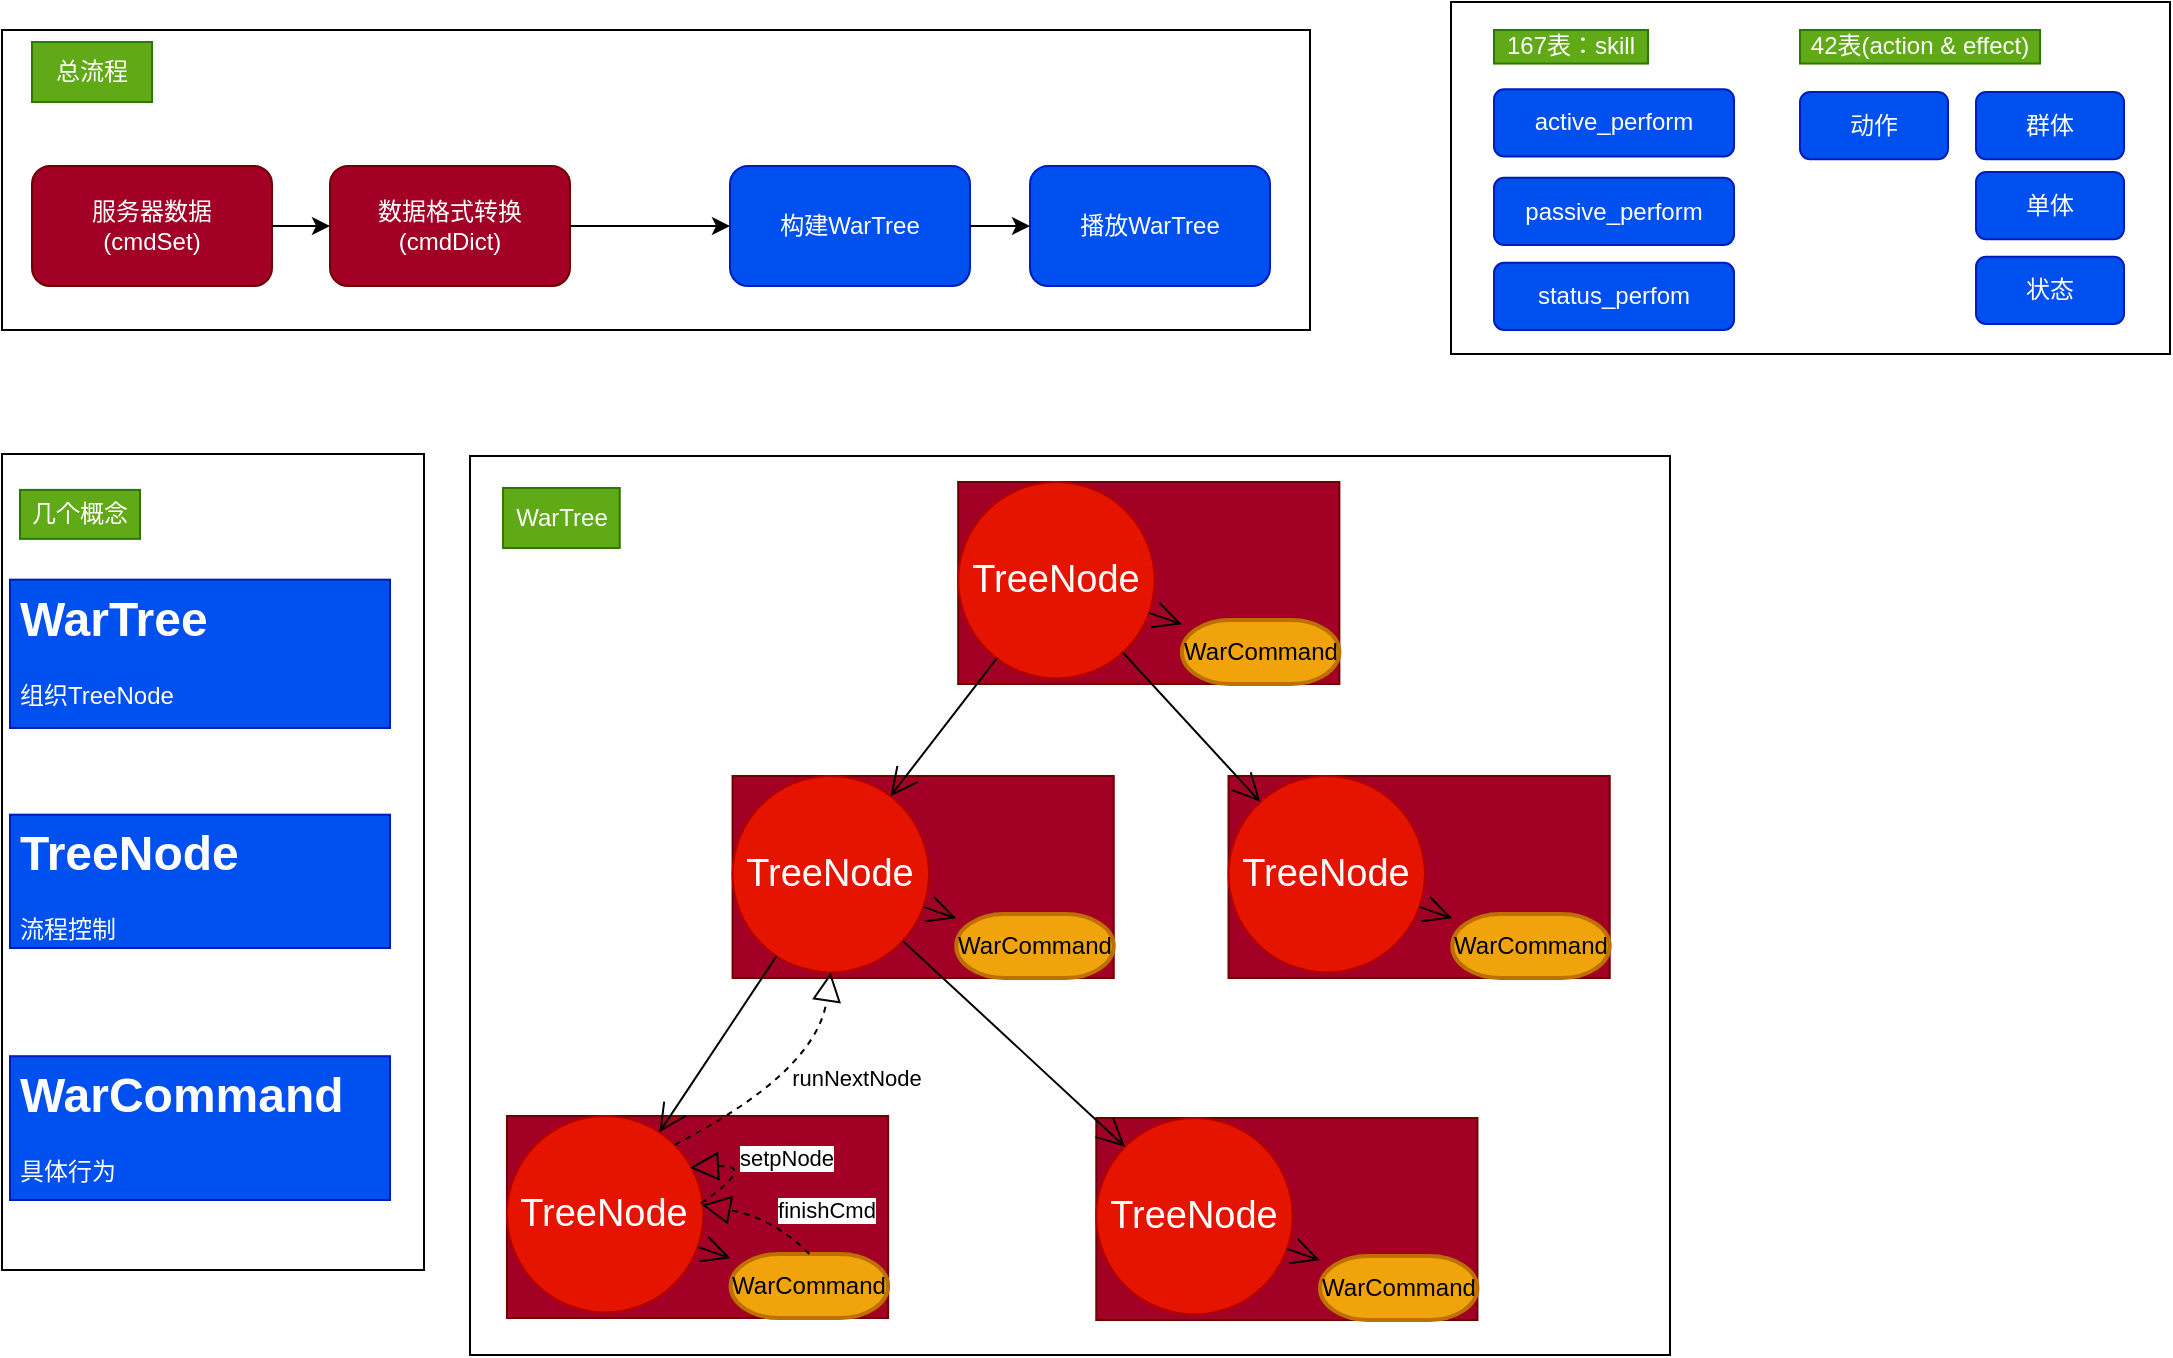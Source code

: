 <mxfile version="21.2.9" type="github">
  <diagram name="fight" id="PLqmu2ai47BeC7IDLRvL">
    <mxGraphModel dx="1434" dy="764" grid="0" gridSize="10" guides="1" tooltips="1" connect="1" arrows="1" fold="1" page="1" pageScale="1" pageWidth="1169" pageHeight="827" math="0" shadow="0">
      <root>
        <mxCell id="0" />
        <mxCell id="1" parent="0" />
        <mxCell id="Ucgf8HChTW4hrIL-4ixv-23" value="" style="group" vertex="1" connectable="0" parent="1">
          <mxGeometry x="29" y="243" width="211" height="408" as="geometry" />
        </mxCell>
        <mxCell id="Ucgf8HChTW4hrIL-4ixv-22" value="" style="rounded=0;whiteSpace=wrap;html=1;" vertex="1" parent="Ucgf8HChTW4hrIL-4ixv-23">
          <mxGeometry width="211" height="408" as="geometry" />
        </mxCell>
        <mxCell id="Ucgf8HChTW4hrIL-4ixv-17" value="&lt;h1&gt;WarTree&lt;/h1&gt;&lt;p&gt;组织TreeNode&lt;/p&gt;" style="text;html=1;strokeColor=#001DBC;fillColor=#0050ef;spacing=5;spacingTop=-20;whiteSpace=wrap;overflow=hidden;rounded=0;fontColor=#ffffff;" vertex="1" parent="Ucgf8HChTW4hrIL-4ixv-23">
          <mxGeometry x="4" y="62.83" width="190" height="74.17" as="geometry" />
        </mxCell>
        <mxCell id="Ucgf8HChTW4hrIL-4ixv-18" value="&lt;h1&gt;TreeNode&amp;nbsp;&lt;br&gt;&lt;/h1&gt;&lt;p&gt;流程控制&lt;/p&gt;" style="text;html=1;strokeColor=#001DBC;fillColor=#0050ef;spacing=5;spacingTop=-20;whiteSpace=wrap;overflow=hidden;rounded=0;fontColor=#ffffff;" vertex="1" parent="Ucgf8HChTW4hrIL-4ixv-23">
          <mxGeometry x="4" y="180.34" width="190" height="66.66" as="geometry" />
        </mxCell>
        <mxCell id="Ucgf8HChTW4hrIL-4ixv-19" value="几个概念" style="text;html=1;strokeColor=#2D7600;fillColor=#60a917;align=center;verticalAlign=middle;whiteSpace=wrap;rounded=0;fontColor=#ffffff;" vertex="1" parent="Ucgf8HChTW4hrIL-4ixv-23">
          <mxGeometry x="9" y="17.952" width="60" height="24.48" as="geometry" />
        </mxCell>
        <mxCell id="Ucgf8HChTW4hrIL-4ixv-20" value="&lt;h1&gt;WarCommand &lt;br&gt;&lt;/h1&gt;&lt;p&gt;具体行为&lt;/p&gt;" style="text;html=1;strokeColor=#001DBC;fillColor=#0050ef;spacing=5;spacingTop=-20;whiteSpace=wrap;overflow=hidden;rounded=0;fontColor=#ffffff;" vertex="1" parent="Ucgf8HChTW4hrIL-4ixv-23">
          <mxGeometry x="4" y="301.1" width="190" height="71.9" as="geometry" />
        </mxCell>
        <mxCell id="Ucgf8HChTW4hrIL-4ixv-24" value="" style="group" vertex="1" connectable="0" parent="1">
          <mxGeometry x="29" y="31" width="654" height="150" as="geometry" />
        </mxCell>
        <mxCell id="Ucgf8HChTW4hrIL-4ixv-15" value="" style="rounded=0;whiteSpace=wrap;html=1;" vertex="1" parent="Ucgf8HChTW4hrIL-4ixv-24">
          <mxGeometry width="654" height="150" as="geometry" />
        </mxCell>
        <mxCell id="Ucgf8HChTW4hrIL-4ixv-8" value="服务器数据&lt;br&gt;(cmdSet)" style="rounded=1;whiteSpace=wrap;html=1;fillColor=#a20025;fontColor=#ffffff;strokeColor=#6F0000;" vertex="1" parent="Ucgf8HChTW4hrIL-4ixv-24">
          <mxGeometry x="15" y="68" width="120" height="60" as="geometry" />
        </mxCell>
        <mxCell id="Ucgf8HChTW4hrIL-4ixv-9" value="数据格式转换(cmdDict)" style="whiteSpace=wrap;html=1;rounded=1;fillColor=#a20025;fontColor=#ffffff;strokeColor=#6F0000;" vertex="1" parent="Ucgf8HChTW4hrIL-4ixv-24">
          <mxGeometry x="164" y="68" width="120" height="60" as="geometry" />
        </mxCell>
        <mxCell id="Ucgf8HChTW4hrIL-4ixv-10" value="" style="edgeStyle=orthogonalEdgeStyle;rounded=0;orthogonalLoop=1;jettySize=auto;html=1;" edge="1" parent="Ucgf8HChTW4hrIL-4ixv-24" source="Ucgf8HChTW4hrIL-4ixv-8" target="Ucgf8HChTW4hrIL-4ixv-9">
          <mxGeometry relative="1" as="geometry" />
        </mxCell>
        <mxCell id="Ucgf8HChTW4hrIL-4ixv-11" value="构建WarTree" style="whiteSpace=wrap;html=1;rounded=1;fillColor=#0050ef;fontColor=#ffffff;strokeColor=#001DBC;" vertex="1" parent="Ucgf8HChTW4hrIL-4ixv-24">
          <mxGeometry x="364" y="68" width="120" height="60" as="geometry" />
        </mxCell>
        <mxCell id="Ucgf8HChTW4hrIL-4ixv-12" value="" style="edgeStyle=orthogonalEdgeStyle;rounded=0;orthogonalLoop=1;jettySize=auto;html=1;" edge="1" parent="Ucgf8HChTW4hrIL-4ixv-24" source="Ucgf8HChTW4hrIL-4ixv-9" target="Ucgf8HChTW4hrIL-4ixv-11">
          <mxGeometry relative="1" as="geometry" />
        </mxCell>
        <mxCell id="Ucgf8HChTW4hrIL-4ixv-13" value="播放WarTree" style="whiteSpace=wrap;html=1;rounded=1;fillColor=#0050ef;fontColor=#ffffff;strokeColor=#001DBC;" vertex="1" parent="Ucgf8HChTW4hrIL-4ixv-24">
          <mxGeometry x="514" y="68" width="120" height="60" as="geometry" />
        </mxCell>
        <mxCell id="Ucgf8HChTW4hrIL-4ixv-14" value="" style="edgeStyle=orthogonalEdgeStyle;rounded=0;orthogonalLoop=1;jettySize=auto;html=1;" edge="1" parent="Ucgf8HChTW4hrIL-4ixv-24" source="Ucgf8HChTW4hrIL-4ixv-11" target="Ucgf8HChTW4hrIL-4ixv-13">
          <mxGeometry relative="1" as="geometry" />
        </mxCell>
        <mxCell id="Ucgf8HChTW4hrIL-4ixv-16" value="总流程" style="text;html=1;strokeColor=#2D7600;fillColor=#60a917;align=center;verticalAlign=middle;whiteSpace=wrap;rounded=0;fontColor=#ffffff;" vertex="1" parent="Ucgf8HChTW4hrIL-4ixv-24">
          <mxGeometry x="15" y="6" width="60" height="30" as="geometry" />
        </mxCell>
        <mxCell id="Ucgf8HChTW4hrIL-4ixv-105" value="" style="group" vertex="1" connectable="0" parent="1">
          <mxGeometry x="263" y="244" width="600" height="449.5" as="geometry" />
        </mxCell>
        <mxCell id="Ucgf8HChTW4hrIL-4ixv-86" value="" style="rounded=0;whiteSpace=wrap;html=1;" vertex="1" parent="Ucgf8HChTW4hrIL-4ixv-105">
          <mxGeometry width="600" height="449.5" as="geometry" />
        </mxCell>
        <mxCell id="Ucgf8HChTW4hrIL-4ixv-58" value="" style="group;fillColor=#a20025;fontColor=#ffffff;strokeColor=#6F0000;" vertex="1" connectable="0" parent="Ucgf8HChTW4hrIL-4ixv-105">
          <mxGeometry x="244.084" y="13" width="190.6" height="101" as="geometry" />
        </mxCell>
        <mxCell id="Ucgf8HChTW4hrIL-4ixv-25" value="&lt;font style=&quot;font-size: 19px;&quot;&gt;TreeNode&lt;/font&gt;" style="ellipse;whiteSpace=wrap;html=1;aspect=fixed;fillColor=#e51400;fontColor=#ffffff;strokeColor=#B20000;" vertex="1" parent="Ucgf8HChTW4hrIL-4ixv-58">
          <mxGeometry width="98.217" height="98.217" as="geometry" />
        </mxCell>
        <mxCell id="Ucgf8HChTW4hrIL-4ixv-29" value="WarCommand" style="strokeWidth=2;html=1;shape=mxgraph.flowchart.terminator;whiteSpace=wrap;fillColor=#f0a30a;fontColor=#000000;strokeColor=#BD7000;" vertex="1" parent="Ucgf8HChTW4hrIL-4ixv-58">
          <mxGeometry x="111.831" y="69" width="78.768" height="32" as="geometry" />
        </mxCell>
        <mxCell id="Ucgf8HChTW4hrIL-4ixv-32" value="" style="endArrow=open;endFill=1;endSize=12;html=1;rounded=0;" edge="1" parent="Ucgf8HChTW4hrIL-4ixv-58" source="Ucgf8HChTW4hrIL-4ixv-25" target="Ucgf8HChTW4hrIL-4ixv-29">
          <mxGeometry width="160" relative="1" as="geometry">
            <mxPoint x="-433.712" y="-176.5" as="sourcePoint" />
            <mxPoint x="253.809" y="52.5" as="targetPoint" />
          </mxGeometry>
        </mxCell>
        <mxCell id="Ucgf8HChTW4hrIL-4ixv-59" value="" style="group;fillColor=#a20025;fontColor=#ffffff;strokeColor=#6F0000;" vertex="1" connectable="0" parent="Ucgf8HChTW4hrIL-4ixv-105">
          <mxGeometry x="131.28" y="160" width="190.6" height="101" as="geometry" />
        </mxCell>
        <mxCell id="Ucgf8HChTW4hrIL-4ixv-60" value="&lt;font style=&quot;font-size: 19px;&quot;&gt;TreeNode&lt;/font&gt;" style="ellipse;whiteSpace=wrap;html=1;aspect=fixed;fillColor=#e51400;fontColor=#ffffff;strokeColor=#B20000;" vertex="1" parent="Ucgf8HChTW4hrIL-4ixv-59">
          <mxGeometry width="98.217" height="98.217" as="geometry" />
        </mxCell>
        <mxCell id="Ucgf8HChTW4hrIL-4ixv-61" value="WarCommand" style="strokeWidth=2;html=1;shape=mxgraph.flowchart.terminator;whiteSpace=wrap;fillColor=#f0a30a;fontColor=#000000;strokeColor=#BD7000;" vertex="1" parent="Ucgf8HChTW4hrIL-4ixv-59">
          <mxGeometry x="111.831" y="69" width="78.768" height="32" as="geometry" />
        </mxCell>
        <mxCell id="Ucgf8HChTW4hrIL-4ixv-62" value="" style="endArrow=open;endFill=1;endSize=12;html=1;rounded=0;" edge="1" parent="Ucgf8HChTW4hrIL-4ixv-59" source="Ucgf8HChTW4hrIL-4ixv-60" target="Ucgf8HChTW4hrIL-4ixv-61">
          <mxGeometry width="160" relative="1" as="geometry">
            <mxPoint x="-433.712" y="-176.5" as="sourcePoint" />
            <mxPoint x="253.809" y="52.5" as="targetPoint" />
          </mxGeometry>
        </mxCell>
        <mxCell id="Ucgf8HChTW4hrIL-4ixv-63" value="" style="group;fillColor=#a20025;fontColor=#ffffff;strokeColor=#6F0000;" vertex="1" connectable="0" parent="Ucgf8HChTW4hrIL-4ixv-105">
          <mxGeometry x="379.254" y="160" width="190.6" height="101" as="geometry" />
        </mxCell>
        <mxCell id="Ucgf8HChTW4hrIL-4ixv-64" value="&lt;font style=&quot;font-size: 19px;&quot;&gt;TreeNode&lt;/font&gt;" style="ellipse;whiteSpace=wrap;html=1;aspect=fixed;fillColor=#e51400;fontColor=#ffffff;strokeColor=#B20000;" vertex="1" parent="Ucgf8HChTW4hrIL-4ixv-63">
          <mxGeometry width="98.217" height="98.217" as="geometry" />
        </mxCell>
        <mxCell id="Ucgf8HChTW4hrIL-4ixv-65" value="WarCommand" style="strokeWidth=2;html=1;shape=mxgraph.flowchart.terminator;whiteSpace=wrap;fillColor=#f0a30a;fontColor=#000000;strokeColor=#BD7000;" vertex="1" parent="Ucgf8HChTW4hrIL-4ixv-63">
          <mxGeometry x="111.831" y="69" width="78.768" height="32" as="geometry" />
        </mxCell>
        <mxCell id="Ucgf8HChTW4hrIL-4ixv-66" value="" style="endArrow=open;endFill=1;endSize=12;html=1;rounded=0;" edge="1" parent="Ucgf8HChTW4hrIL-4ixv-63" source="Ucgf8HChTW4hrIL-4ixv-64" target="Ucgf8HChTW4hrIL-4ixv-65">
          <mxGeometry width="160" relative="1" as="geometry">
            <mxPoint x="-433.712" y="-176.5" as="sourcePoint" />
            <mxPoint x="253.809" y="52.5" as="targetPoint" />
          </mxGeometry>
        </mxCell>
        <mxCell id="Ucgf8HChTW4hrIL-4ixv-67" value="" style="group;fillColor=#a20025;fontColor=#ffffff;strokeColor=#6F0000;" vertex="1" connectable="0" parent="Ucgf8HChTW4hrIL-4ixv-105">
          <mxGeometry x="18.476" y="330" width="190.6" height="101" as="geometry" />
        </mxCell>
        <mxCell id="Ucgf8HChTW4hrIL-4ixv-68" value="&lt;font style=&quot;font-size: 19px;&quot;&gt;TreeNode&lt;/font&gt;" style="ellipse;whiteSpace=wrap;html=1;aspect=fixed;fillColor=#e51400;fontColor=#ffffff;strokeColor=#B20000;" vertex="1" parent="Ucgf8HChTW4hrIL-4ixv-67">
          <mxGeometry width="98.217" height="98.217" as="geometry" />
        </mxCell>
        <mxCell id="Ucgf8HChTW4hrIL-4ixv-69" value="WarCommand" style="strokeWidth=2;html=1;shape=mxgraph.flowchart.terminator;whiteSpace=wrap;fillColor=#f0a30a;fontColor=#000000;strokeColor=#BD7000;" vertex="1" parent="Ucgf8HChTW4hrIL-4ixv-67">
          <mxGeometry x="111.831" y="69" width="78.768" height="32" as="geometry" />
        </mxCell>
        <mxCell id="Ucgf8HChTW4hrIL-4ixv-70" value="" style="endArrow=open;endFill=1;endSize=12;html=1;rounded=0;" edge="1" parent="Ucgf8HChTW4hrIL-4ixv-67" source="Ucgf8HChTW4hrIL-4ixv-68" target="Ucgf8HChTW4hrIL-4ixv-69">
          <mxGeometry width="160" relative="1" as="geometry">
            <mxPoint x="-433.712" y="-176.5" as="sourcePoint" />
            <mxPoint x="253.809" y="52.5" as="targetPoint" />
          </mxGeometry>
        </mxCell>
        <mxCell id="Ucgf8HChTW4hrIL-4ixv-110" value="" style="endArrow=block;dashed=1;endFill=0;endSize=12;html=1;curved=1;exitX=0.5;exitY=0;exitDx=0;exitDy=0;exitPerimeter=0;entryX=0.992;entryY=0.452;entryDx=0;entryDy=0;entryPerimeter=0;" edge="1" parent="Ucgf8HChTW4hrIL-4ixv-67" source="Ucgf8HChTW4hrIL-4ixv-69" target="Ucgf8HChTW4hrIL-4ixv-68">
          <mxGeometry width="160" relative="1" as="geometry">
            <mxPoint x="155.592" y="43" as="sourcePoint" />
            <mxPoint x="311.183" y="43" as="targetPoint" />
            <Array as="points">
              <mxPoint x="133.225" y="51" />
            </Array>
          </mxGeometry>
        </mxCell>
        <mxCell id="Ucgf8HChTW4hrIL-4ixv-111" value="finishCmd" style="edgeLabel;html=1;align=center;verticalAlign=middle;resizable=0;points=[];" vertex="1" connectable="0" parent="Ucgf8HChTW4hrIL-4ixv-110">
          <mxGeometry x="0.508" y="7" relative="1" as="geometry">
            <mxPoint x="48" y="-7" as="offset" />
          </mxGeometry>
        </mxCell>
        <mxCell id="Ucgf8HChTW4hrIL-4ixv-109" value="" style="endArrow=block;dashed=1;endFill=0;endSize=12;html=1;curved=1;exitX=0.987;exitY=0.446;exitDx=0;exitDy=0;exitPerimeter=0;entryX=0.931;entryY=0.264;entryDx=0;entryDy=0;entryPerimeter=0;" edge="1" parent="Ucgf8HChTW4hrIL-4ixv-67" source="Ucgf8HChTW4hrIL-4ixv-68" target="Ucgf8HChTW4hrIL-4ixv-68">
          <mxGeometry width="160" relative="1" as="geometry">
            <mxPoint x="114.749" y="-41" as="sourcePoint" />
            <mxPoint x="270.34" y="-41" as="targetPoint" />
            <Array as="points">
              <mxPoint x="125.446" y="24" />
            </Array>
          </mxGeometry>
        </mxCell>
        <mxCell id="Ucgf8HChTW4hrIL-4ixv-113" value="setpNode" style="edgeLabel;html=1;align=center;verticalAlign=middle;resizable=0;points=[];" vertex="1" connectable="0" parent="Ucgf8HChTW4hrIL-4ixv-109">
          <mxGeometry x="0.407" y="4" relative="1" as="geometry">
            <mxPoint x="27" y="-8" as="offset" />
          </mxGeometry>
        </mxCell>
        <mxCell id="Ucgf8HChTW4hrIL-4ixv-71" value="" style="group;fillColor=#a20025;fontColor=#ffffff;strokeColor=#6F0000;" vertex="1" connectable="0" parent="Ucgf8HChTW4hrIL-4ixv-105">
          <mxGeometry x="313.128" y="331" width="190.6" height="101" as="geometry" />
        </mxCell>
        <mxCell id="Ucgf8HChTW4hrIL-4ixv-72" value="&lt;font style=&quot;font-size: 19px;&quot;&gt;TreeNode&lt;/font&gt;" style="ellipse;whiteSpace=wrap;html=1;aspect=fixed;fillColor=#e51400;fontColor=#ffffff;strokeColor=#B20000;" vertex="1" parent="Ucgf8HChTW4hrIL-4ixv-71">
          <mxGeometry width="98.217" height="98.217" as="geometry" />
        </mxCell>
        <mxCell id="Ucgf8HChTW4hrIL-4ixv-73" value="WarCommand" style="strokeWidth=2;html=1;shape=mxgraph.flowchart.terminator;whiteSpace=wrap;fillColor=#f0a30a;fontColor=#000000;strokeColor=#BD7000;" vertex="1" parent="Ucgf8HChTW4hrIL-4ixv-71">
          <mxGeometry x="111.831" y="69" width="78.768" height="32" as="geometry" />
        </mxCell>
        <mxCell id="Ucgf8HChTW4hrIL-4ixv-74" value="" style="endArrow=open;endFill=1;endSize=12;html=1;rounded=0;" edge="1" parent="Ucgf8HChTW4hrIL-4ixv-71" source="Ucgf8HChTW4hrIL-4ixv-72" target="Ucgf8HChTW4hrIL-4ixv-73">
          <mxGeometry width="160" relative="1" as="geometry">
            <mxPoint x="-433.712" y="-176.5" as="sourcePoint" />
            <mxPoint x="253.809" y="52.5" as="targetPoint" />
          </mxGeometry>
        </mxCell>
        <mxCell id="Ucgf8HChTW4hrIL-4ixv-76" value="" style="endArrow=open;endFill=1;endSize=12;html=1;rounded=0;" edge="1" parent="Ucgf8HChTW4hrIL-4ixv-105" source="Ucgf8HChTW4hrIL-4ixv-25" target="Ucgf8HChTW4hrIL-4ixv-60">
          <mxGeometry width="160" relative="1" as="geometry">
            <mxPoint x="-211.507" y="-153" as="sourcePoint" />
            <mxPoint x="293.193" y="274" as="targetPoint" />
          </mxGeometry>
        </mxCell>
        <mxCell id="Ucgf8HChTW4hrIL-4ixv-82" value="" style="endArrow=open;endFill=1;endSize=12;html=1;rounded=0;" edge="1" parent="Ucgf8HChTW4hrIL-4ixv-105" source="Ucgf8HChTW4hrIL-4ixv-25" target="Ucgf8HChTW4hrIL-4ixv-64">
          <mxGeometry width="160" relative="1" as="geometry">
            <mxPoint x="-211.507" y="-153" as="sourcePoint" />
            <mxPoint x="293.193" y="274" as="targetPoint" />
          </mxGeometry>
        </mxCell>
        <mxCell id="Ucgf8HChTW4hrIL-4ixv-84" value="" style="endArrow=open;endFill=1;endSize=12;html=1;rounded=0;" edge="1" parent="Ucgf8HChTW4hrIL-4ixv-105" source="Ucgf8HChTW4hrIL-4ixv-60" target="Ucgf8HChTW4hrIL-4ixv-68">
          <mxGeometry width="160" relative="1" as="geometry">
            <mxPoint x="-211.507" y="-153" as="sourcePoint" />
            <mxPoint x="180.389" y="421" as="targetPoint" />
          </mxGeometry>
        </mxCell>
        <mxCell id="Ucgf8HChTW4hrIL-4ixv-85" value="" style="endArrow=open;endFill=1;endSize=12;html=1;rounded=0;entryX=0;entryY=0;entryDx=0;entryDy=0;" edge="1" parent="Ucgf8HChTW4hrIL-4ixv-105" source="Ucgf8HChTW4hrIL-4ixv-60" target="Ucgf8HChTW4hrIL-4ixv-72">
          <mxGeometry width="160" relative="1" as="geometry">
            <mxPoint x="-211.507" y="-153" as="sourcePoint" />
            <mxPoint x="180.389" y="421" as="targetPoint" />
          </mxGeometry>
        </mxCell>
        <mxCell id="Ucgf8HChTW4hrIL-4ixv-99" value="WarTree" style="text;html=1;strokeColor=#2D7600;fillColor=#60a917;align=center;verticalAlign=middle;whiteSpace=wrap;rounded=0;fontColor=#ffffff;" vertex="1" parent="Ucgf8HChTW4hrIL-4ixv-105">
          <mxGeometry x="16.532" y="16" width="58.347" height="30" as="geometry" />
        </mxCell>
        <mxCell id="Ucgf8HChTW4hrIL-4ixv-108" value="" style="endArrow=block;dashed=1;endFill=0;endSize=12;html=1;curved=1;exitX=1;exitY=0;exitDx=0;exitDy=0;entryX=0.5;entryY=1;entryDx=0;entryDy=0;" edge="1" parent="Ucgf8HChTW4hrIL-4ixv-105" source="Ucgf8HChTW4hrIL-4ixv-68" target="Ucgf8HChTW4hrIL-4ixv-60">
          <mxGeometry width="160" relative="1" as="geometry">
            <mxPoint x="188.655" y="297" as="sourcePoint" />
            <mxPoint x="344.246" y="297" as="targetPoint" />
            <Array as="points">
              <mxPoint x="173.096" y="308" />
            </Array>
          </mxGeometry>
        </mxCell>
        <mxCell id="Ucgf8HChTW4hrIL-4ixv-114" value="runNextNode" style="edgeLabel;html=1;align=center;verticalAlign=middle;resizable=0;points=[];" vertex="1" connectable="0" parent="Ucgf8HChTW4hrIL-4ixv-108">
          <mxGeometry x="0.169" y="9" relative="1" as="geometry">
            <mxPoint x="27" y="9" as="offset" />
          </mxGeometry>
        </mxCell>
        <mxCell id="Ucgf8HChTW4hrIL-4ixv-129" value="" style="group" vertex="1" connectable="0" parent="1">
          <mxGeometry x="775" y="31" width="338" height="162" as="geometry" />
        </mxCell>
        <mxCell id="Ucgf8HChTW4hrIL-4ixv-120" value="" style="group" vertex="1" connectable="0" parent="Ucgf8HChTW4hrIL-4ixv-129">
          <mxGeometry width="338" height="162" as="geometry" />
        </mxCell>
        <mxCell id="Ucgf8HChTW4hrIL-4ixv-128" value="" style="rounded=0;whiteSpace=wrap;html=1;" vertex="1" parent="Ucgf8HChTW4hrIL-4ixv-120">
          <mxGeometry x="-21.5" y="-14" width="359.5" height="176" as="geometry" />
        </mxCell>
        <mxCell id="Ucgf8HChTW4hrIL-4ixv-115" value="167表：skill" style="text;html=1;strokeColor=#2D7600;fillColor=#60a917;align=center;verticalAlign=middle;whiteSpace=wrap;rounded=0;fontColor=#ffffff;" vertex="1" parent="Ucgf8HChTW4hrIL-4ixv-120">
          <mxGeometry width="77" height="16.79" as="geometry" />
        </mxCell>
        <mxCell id="Ucgf8HChTW4hrIL-4ixv-117" value="active_perform" style="whiteSpace=wrap;html=1;rounded=1;fillColor=#0050ef;fontColor=#ffffff;strokeColor=#001DBC;" vertex="1" parent="Ucgf8HChTW4hrIL-4ixv-120">
          <mxGeometry y="29.664" width="120" height="33.582" as="geometry" />
        </mxCell>
        <mxCell id="Ucgf8HChTW4hrIL-4ixv-118" value="passive_perform" style="whiteSpace=wrap;html=1;rounded=1;fillColor=#0050ef;fontColor=#ffffff;strokeColor=#001DBC;" vertex="1" parent="Ucgf8HChTW4hrIL-4ixv-120">
          <mxGeometry y="73.881" width="120" height="33.582" as="geometry" />
        </mxCell>
        <mxCell id="Ucgf8HChTW4hrIL-4ixv-119" value="status_perfom" style="whiteSpace=wrap;html=1;rounded=1;fillColor=#0050ef;fontColor=#ffffff;strokeColor=#001DBC;" vertex="1" parent="Ucgf8HChTW4hrIL-4ixv-120">
          <mxGeometry y="116.418" width="120" height="33.582" as="geometry" />
        </mxCell>
        <mxCell id="Ucgf8HChTW4hrIL-4ixv-122" value="42表(action &amp;amp; effect)" style="text;html=1;strokeColor=#2D7600;fillColor=#60a917;align=center;verticalAlign=middle;whiteSpace=wrap;rounded=0;fontColor=#ffffff;" vertex="1" parent="Ucgf8HChTW4hrIL-4ixv-129">
          <mxGeometry x="153" width="120" height="16.79" as="geometry" />
        </mxCell>
        <mxCell id="Ucgf8HChTW4hrIL-4ixv-123" value="群体" style="whiteSpace=wrap;html=1;rounded=1;fillColor=#0050ef;fontColor=#ffffff;strokeColor=#001DBC;" vertex="1" parent="Ucgf8HChTW4hrIL-4ixv-129">
          <mxGeometry x="241" y="31" width="74" height="33.58" as="geometry" />
        </mxCell>
        <mxCell id="Ucgf8HChTW4hrIL-4ixv-124" value="单体" style="whiteSpace=wrap;html=1;rounded=1;fillColor=#0050ef;fontColor=#ffffff;strokeColor=#001DBC;" vertex="1" parent="Ucgf8HChTW4hrIL-4ixv-129">
          <mxGeometry x="241" y="71" width="74" height="33.58" as="geometry" />
        </mxCell>
        <mxCell id="Ucgf8HChTW4hrIL-4ixv-125" value="状态" style="whiteSpace=wrap;html=1;rounded=1;fillColor=#0050ef;fontColor=#ffffff;strokeColor=#001DBC;" vertex="1" parent="Ucgf8HChTW4hrIL-4ixv-129">
          <mxGeometry x="241" y="113.42" width="74" height="33.58" as="geometry" />
        </mxCell>
        <mxCell id="Ucgf8HChTW4hrIL-4ixv-126" value="动作" style="whiteSpace=wrap;html=1;rounded=1;fillColor=#0050ef;fontColor=#ffffff;strokeColor=#001DBC;" vertex="1" parent="Ucgf8HChTW4hrIL-4ixv-129">
          <mxGeometry x="153" y="31" width="74" height="33.58" as="geometry" />
        </mxCell>
      </root>
    </mxGraphModel>
  </diagram>
</mxfile>
